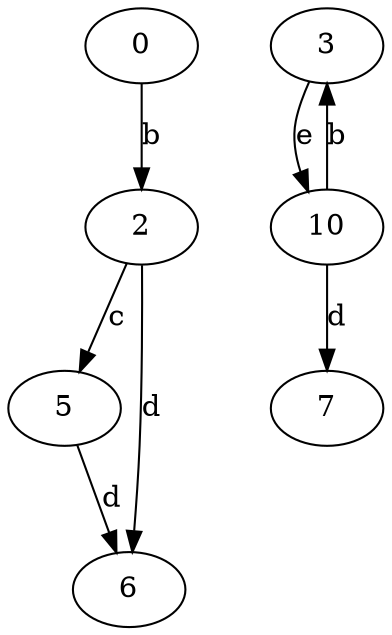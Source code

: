 strict digraph  {
0;
2;
3;
5;
6;
7;
10;
0 -> 2  [label=b];
2 -> 5  [label=c];
2 -> 6  [label=d];
3 -> 10  [label=e];
5 -> 6  [label=d];
10 -> 3  [label=b];
10 -> 7  [label=d];
}
